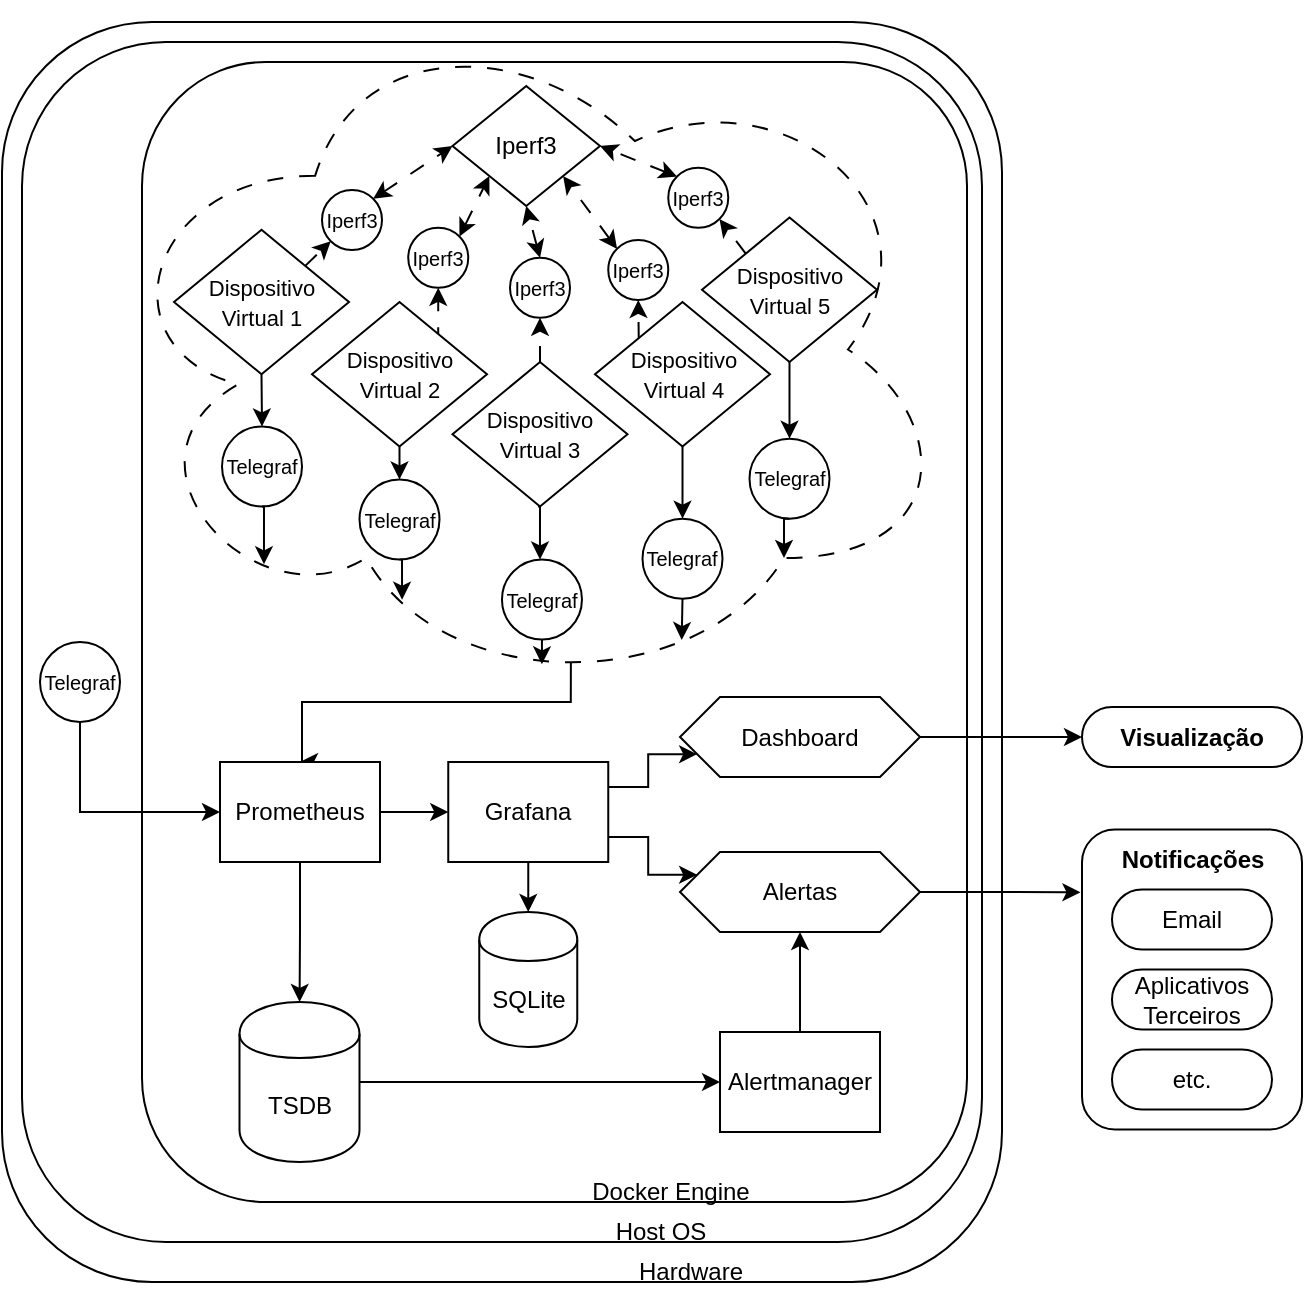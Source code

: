 <mxfile version="28.0.9">
  <diagram name="Page-1" id="xIOkTCL3K24IWR9tix57">
    <mxGraphModel dx="786" dy="711" grid="1" gridSize="10" guides="1" tooltips="1" connect="1" arrows="1" fold="1" page="1" pageScale="1" pageWidth="827" pageHeight="1169" math="0" shadow="0">
      <root>
        <mxCell id="0" />
        <mxCell id="1" style="" parent="0" />
        <mxCell id="3SZMAM52sG9_Gdmyh299-129" value="" style="rounded=1;whiteSpace=wrap;html=1;shadow=0;treeFolding=0;treeMoving=0;fixDash=0;collapsible=0;recursiveResize=1;expand=1;backgroundOutline=0;movableLabel=0;autosize=0;fixedWidth=0;comic=0;" parent="1" vertex="1">
          <mxGeometry x="240" y="470" width="500" height="630" as="geometry" />
        </mxCell>
        <mxCell id="3SZMAM52sG9_Gdmyh299-130" value="" style="rounded=1;whiteSpace=wrap;html=1;shadow=0;treeFolding=0;treeMoving=0;fixDash=0;collapsible=0;recursiveResize=1;expand=1;backgroundOutline=0;movableLabel=0;autosize=0;fixedWidth=0;comic=0;" parent="1" vertex="1">
          <mxGeometry x="250" y="480" width="480" height="600" as="geometry" />
        </mxCell>
        <mxCell id="3SZMAM52sG9_Gdmyh299-131" value="" style="rounded=1;whiteSpace=wrap;html=1;shadow=0;glass=0;perimeterSpacing=1;" parent="1" vertex="1">
          <mxGeometry x="310" y="490" width="412.5" height="570" as="geometry" />
        </mxCell>
        <mxCell id="3SZMAM52sG9_Gdmyh299-132" style="edgeStyle=orthogonalEdgeStyle;rounded=0;orthogonalLoop=1;jettySize=auto;html=1;exitX=0.55;exitY=0.95;exitDx=0;exitDy=0;exitPerimeter=0;entryX=0.5;entryY=0;entryDx=0;entryDy=0;shadow=0;" parent="1" source="3SZMAM52sG9_Gdmyh299-133" target="3SZMAM52sG9_Gdmyh299-136" edge="1">
          <mxGeometry relative="1" as="geometry">
            <Array as="points">
              <mxPoint x="524" y="810" />
              <mxPoint x="390" y="810" />
            </Array>
          </mxGeometry>
        </mxCell>
        <mxCell id="3SZMAM52sG9_Gdmyh299-133" value="" style="ellipse;shape=cloud;whiteSpace=wrap;html=1;rotation=0;dashed=1;dashPattern=8 8;shadow=0;" parent="1" vertex="1">
          <mxGeometry x="290" y="460" width="426.25" height="347.5" as="geometry" />
        </mxCell>
        <mxCell id="3SZMAM52sG9_Gdmyh299-135" style="edgeStyle=orthogonalEdgeStyle;rounded=0;orthogonalLoop=1;jettySize=auto;html=1;exitX=1;exitY=0.5;exitDx=0;exitDy=0;entryX=0;entryY=0.5;entryDx=0;entryDy=0;shadow=0;" parent="1" source="3SZMAM52sG9_Gdmyh299-136" target="3SZMAM52sG9_Gdmyh299-139" edge="1">
          <mxGeometry relative="1" as="geometry" />
        </mxCell>
        <mxCell id="NnatkJBT9xsz4FV3scjZ-44" style="edgeStyle=orthogonalEdgeStyle;rounded=0;orthogonalLoop=1;jettySize=auto;html=1;exitX=0.5;exitY=1;exitDx=0;exitDy=0;" parent="1" source="3SZMAM52sG9_Gdmyh299-136" target="3SZMAM52sG9_Gdmyh299-141" edge="1">
          <mxGeometry relative="1" as="geometry" />
        </mxCell>
        <mxCell id="3SZMAM52sG9_Gdmyh299-136" value="Prometheus" style="html=1;whiteSpace=wrap;shadow=0;" parent="1" vertex="1">
          <mxGeometry x="349" y="840" width="80" height="50" as="geometry" />
        </mxCell>
        <mxCell id="3SZMAM52sG9_Gdmyh299-137" style="edgeStyle=orthogonalEdgeStyle;rounded=0;orthogonalLoop=1;jettySize=auto;html=1;exitX=1;exitY=0.25;exitDx=0;exitDy=0;entryX=0;entryY=0.75;entryDx=0;entryDy=0;shadow=0;" parent="1" source="3SZMAM52sG9_Gdmyh299-139" target="3SZMAM52sG9_Gdmyh299-142" edge="1">
          <mxGeometry relative="1" as="geometry" />
        </mxCell>
        <mxCell id="3SZMAM52sG9_Gdmyh299-138" style="edgeStyle=orthogonalEdgeStyle;rounded=0;orthogonalLoop=1;jettySize=auto;html=1;exitX=1;exitY=0.75;exitDx=0;exitDy=0;entryX=0;entryY=0.25;entryDx=0;entryDy=0;shadow=0;" parent="1" source="3SZMAM52sG9_Gdmyh299-139" target="3SZMAM52sG9_Gdmyh299-144" edge="1">
          <mxGeometry relative="1" as="geometry" />
        </mxCell>
        <mxCell id="NnatkJBT9xsz4FV3scjZ-47" style="edgeStyle=orthogonalEdgeStyle;rounded=0;orthogonalLoop=1;jettySize=auto;html=1;exitX=0.5;exitY=1;exitDx=0;exitDy=0;entryX=0.5;entryY=0;entryDx=0;entryDy=0;" parent="1" source="3SZMAM52sG9_Gdmyh299-139" target="NnatkJBT9xsz4FV3scjZ-46" edge="1">
          <mxGeometry relative="1" as="geometry" />
        </mxCell>
        <mxCell id="3SZMAM52sG9_Gdmyh299-139" value="&lt;div&gt;Grafana&lt;/div&gt;" style="html=1;whiteSpace=wrap;shadow=0;" parent="1" vertex="1">
          <mxGeometry x="463.13" y="840" width="80" height="50" as="geometry" />
        </mxCell>
        <mxCell id="NnatkJBT9xsz4FV3scjZ-43" style="edgeStyle=orthogonalEdgeStyle;rounded=0;orthogonalLoop=1;jettySize=auto;html=1;exitX=1;exitY=0.5;exitDx=0;exitDy=0;" parent="1" source="3SZMAM52sG9_Gdmyh299-141" target="NnatkJBT9xsz4FV3scjZ-41" edge="1">
          <mxGeometry relative="1" as="geometry" />
        </mxCell>
        <mxCell id="3SZMAM52sG9_Gdmyh299-141" value="TSDB" style="shape=cylinder;whiteSpace=wrap;html=1;boundedLbl=1;backgroundOutline=1;shadow=0;" parent="1" vertex="1">
          <mxGeometry x="358.75" y="960" width="60" height="80" as="geometry" />
        </mxCell>
        <mxCell id="3SZMAM52sG9_Gdmyh299-142" value="&lt;div&gt;Dashboard&lt;/div&gt;" style="shape=hexagon;perimeter=hexagonPerimeter2;whiteSpace=wrap;html=1;fixedSize=1;shadow=0;" parent="1" vertex="1">
          <mxGeometry x="579" y="807.5" width="120" height="40" as="geometry" />
        </mxCell>
        <mxCell id="3SZMAM52sG9_Gdmyh299-144" value="&lt;div&gt;Alertas&lt;/div&gt;" style="shape=hexagon;perimeter=hexagonPerimeter2;whiteSpace=wrap;html=1;fixedSize=1;shadow=0;" parent="1" vertex="1">
          <mxGeometry x="579" y="885" width="120" height="40" as="geometry" />
        </mxCell>
        <mxCell id="3SZMAM52sG9_Gdmyh299-145" value="&lt;div&gt;Hardware&lt;/div&gt;" style="text;html=1;align=center;verticalAlign=middle;resizable=0;points=[];autosize=1;strokeColor=none;fillColor=none;shadow=0;" parent="1" vertex="1">
          <mxGeometry x="544" y="1080" width="80" height="30" as="geometry" />
        </mxCell>
        <mxCell id="3SZMAM52sG9_Gdmyh299-146" value="Host OS" style="text;html=1;align=center;verticalAlign=middle;resizable=0;points=[];autosize=1;strokeColor=none;fillColor=none;shadow=0;" parent="1" vertex="1">
          <mxGeometry x="534" y="1060" width="70" height="30" as="geometry" />
        </mxCell>
        <mxCell id="3SZMAM52sG9_Gdmyh299-147" value="&lt;div&gt;&lt;b&gt;Visualização&lt;/b&gt;&lt;/div&gt;" style="html=1;dashed=0;whiteSpace=wrap;shape=mxgraph.dfd.start;shadow=0;" parent="1" vertex="1">
          <mxGeometry x="780" y="812.5" width="110" height="30" as="geometry" />
        </mxCell>
        <mxCell id="3SZMAM52sG9_Gdmyh299-148" style="edgeStyle=orthogonalEdgeStyle;rounded=0;orthogonalLoop=1;jettySize=auto;html=1;exitX=1;exitY=0.5;exitDx=0;exitDy=0;entryX=0;entryY=0.5;entryDx=0;entryDy=0;entryPerimeter=0;shadow=0;" parent="1" source="3SZMAM52sG9_Gdmyh299-142" target="3SZMAM52sG9_Gdmyh299-147" edge="1">
          <mxGeometry relative="1" as="geometry" />
        </mxCell>
        <mxCell id="3SZMAM52sG9_Gdmyh299-149" value="&lt;div&gt;Docker Engine&lt;/div&gt;" style="text;html=1;align=center;verticalAlign=middle;resizable=0;points=[];autosize=1;strokeColor=none;fillColor=none;shadow=0;" parent="1" vertex="1">
          <mxGeometry x="524" y="1040" width="100" height="30" as="geometry" />
        </mxCell>
        <mxCell id="3SZMAM52sG9_Gdmyh299-151" value="" style="rounded=1;whiteSpace=wrap;html=1;shadow=0;glass=0;perimeterSpacing=1;" parent="1" vertex="1">
          <mxGeometry x="780" y="873.75" width="110" height="150" as="geometry" />
        </mxCell>
        <mxCell id="3SZMAM52sG9_Gdmyh299-152" value="Email" style="html=1;dashed=0;whiteSpace=wrap;shape=mxgraph.dfd.start;shadow=0;" parent="1" vertex="1">
          <mxGeometry x="795" y="903.75" width="80" height="30" as="geometry" />
        </mxCell>
        <mxCell id="3SZMAM52sG9_Gdmyh299-153" value="&lt;div&gt;Aplicativos Terceiros&lt;/div&gt;" style="html=1;dashed=0;whiteSpace=wrap;shape=mxgraph.dfd.start;shadow=0;" parent="1" vertex="1">
          <mxGeometry x="795" y="943.75" width="80" height="30" as="geometry" />
        </mxCell>
        <mxCell id="3SZMAM52sG9_Gdmyh299-154" value="&lt;div&gt;etc.&lt;/div&gt;" style="html=1;dashed=0;whiteSpace=wrap;shape=mxgraph.dfd.start;shadow=0;" parent="1" vertex="1">
          <mxGeometry x="795" y="983.75" width="80" height="30" as="geometry" />
        </mxCell>
        <mxCell id="3SZMAM52sG9_Gdmyh299-155" value="&lt;div&gt;&lt;b&gt;Notificações&lt;/b&gt;&lt;/div&gt;" style="text;html=1;align=center;verticalAlign=middle;resizable=0;points=[];autosize=1;strokeColor=none;fillColor=none;shadow=0;" parent="1" vertex="1">
          <mxGeometry x="790" y="873.75" width="90" height="30" as="geometry" />
        </mxCell>
        <mxCell id="NnatkJBT9xsz4FV3scjZ-24" style="edgeStyle=orthogonalEdgeStyle;rounded=0;orthogonalLoop=1;jettySize=auto;html=1;exitX=0.5;exitY=1;exitDx=0;exitDy=0;entryX=0.5;entryY=0;entryDx=0;entryDy=0;" parent="1" source="3SZMAM52sG9_Gdmyh299-159" target="NnatkJBT9xsz4FV3scjZ-18" edge="1">
          <mxGeometry relative="1" as="geometry" />
        </mxCell>
        <mxCell id="NnatkJBT9xsz4FV3scjZ-54" style="rounded=0;orthogonalLoop=1;jettySize=auto;html=1;exitX=1;exitY=0;exitDx=0;exitDy=0;entryX=0;entryY=1;entryDx=0;entryDy=0;dashed=1;dashPattern=8 8;" parent="1" source="3SZMAM52sG9_Gdmyh299-159" target="NnatkJBT9xsz4FV3scjZ-49" edge="1">
          <mxGeometry relative="1" as="geometry" />
        </mxCell>
        <mxCell id="3SZMAM52sG9_Gdmyh299-159" value="&lt;font style=&quot;font-size: 11px;&quot;&gt;Dispositivo Virtual 1&lt;/font&gt;" style="rhombus;whiteSpace=wrap;html=1;shadow=0;" parent="1" vertex="1">
          <mxGeometry x="326" y="573.89" width="87.5" height="72.22" as="geometry" />
        </mxCell>
        <mxCell id="NnatkJBT9xsz4FV3scjZ-40" style="edgeStyle=orthogonalEdgeStyle;rounded=0;orthogonalLoop=1;jettySize=auto;html=1;exitX=0.5;exitY=1;exitDx=0;exitDy=0;entryX=0;entryY=0.5;entryDx=0;entryDy=0;" parent="1" source="NnatkJBT9xsz4FV3scjZ-1" target="3SZMAM52sG9_Gdmyh299-136" edge="1">
          <mxGeometry relative="1" as="geometry" />
        </mxCell>
        <mxCell id="NnatkJBT9xsz4FV3scjZ-1" value="Telegraf" style="ellipse;whiteSpace=wrap;html=1;aspect=fixed;shadow=0;fontSize=10;" parent="1" vertex="1">
          <mxGeometry x="259" y="780" width="40" height="40" as="geometry" />
        </mxCell>
        <mxCell id="NnatkJBT9xsz4FV3scjZ-25" style="edgeStyle=orthogonalEdgeStyle;rounded=0;orthogonalLoop=1;jettySize=auto;html=1;exitX=0.5;exitY=1;exitDx=0;exitDy=0;entryX=0.5;entryY=0;entryDx=0;entryDy=0;" parent="1" source="NnatkJBT9xsz4FV3scjZ-2" target="NnatkJBT9xsz4FV3scjZ-20" edge="1">
          <mxGeometry relative="1" as="geometry" />
        </mxCell>
        <mxCell id="NnatkJBT9xsz4FV3scjZ-55" style="edgeStyle=orthogonalEdgeStyle;rounded=0;orthogonalLoop=1;jettySize=auto;html=1;exitX=1;exitY=0;exitDx=0;exitDy=0;entryX=0.5;entryY=1;entryDx=0;entryDy=0;dashed=1;dashPattern=8 8;" parent="1" source="NnatkJBT9xsz4FV3scjZ-2" target="NnatkJBT9xsz4FV3scjZ-50" edge="1">
          <mxGeometry relative="1" as="geometry" />
        </mxCell>
        <mxCell id="NnatkJBT9xsz4FV3scjZ-2" value="&lt;font style=&quot;font-size: 11px;&quot;&gt;Dispositivo Virtual 2&lt;/font&gt;" style="rhombus;whiteSpace=wrap;html=1;shadow=0;" parent="1" vertex="1">
          <mxGeometry x="395" y="610" width="87.5" height="72.22" as="geometry" />
        </mxCell>
        <mxCell id="NnatkJBT9xsz4FV3scjZ-63" style="edgeStyle=orthogonalEdgeStyle;rounded=0;orthogonalLoop=1;jettySize=auto;html=1;exitX=0.5;exitY=0;exitDx=0;exitDy=0;entryX=0.5;entryY=1;entryDx=0;entryDy=0;dashed=1;dashPattern=8 8;" parent="1" source="NnatkJBT9xsz4FV3scjZ-3" target="NnatkJBT9xsz4FV3scjZ-51" edge="1">
          <mxGeometry relative="1" as="geometry" />
        </mxCell>
        <mxCell id="NnatkJBT9xsz4FV3scjZ-65" style="edgeStyle=orthogonalEdgeStyle;rounded=0;orthogonalLoop=1;jettySize=auto;html=1;exitX=0.5;exitY=1;exitDx=0;exitDy=0;entryX=0.5;entryY=0;entryDx=0;entryDy=0;" parent="1" edge="1">
          <mxGeometry relative="1" as="geometry">
            <mxPoint x="508" y="712.22" as="sourcePoint" />
            <mxPoint x="508.99" y="738.75" as="targetPoint" />
          </mxGeometry>
        </mxCell>
        <mxCell id="NnatkJBT9xsz4FV3scjZ-3" value="&lt;font style=&quot;font-size: 11px;&quot;&gt;Dispositivo Virtual 3&lt;/font&gt;" style="rhombus;whiteSpace=wrap;html=1;shadow=0;" parent="1" vertex="1">
          <mxGeometry x="465.25" y="640" width="87.5" height="72.22" as="geometry" />
        </mxCell>
        <mxCell id="NnatkJBT9xsz4FV3scjZ-29" style="edgeStyle=orthogonalEdgeStyle;rounded=0;orthogonalLoop=1;jettySize=auto;html=1;exitX=0.5;exitY=1;exitDx=0;exitDy=0;entryX=0.5;entryY=0;entryDx=0;entryDy=0;" parent="1" source="NnatkJBT9xsz4FV3scjZ-4" target="NnatkJBT9xsz4FV3scjZ-19" edge="1">
          <mxGeometry relative="1" as="geometry" />
        </mxCell>
        <mxCell id="NnatkJBT9xsz4FV3scjZ-58" style="rounded=0;orthogonalLoop=1;jettySize=auto;html=1;exitX=0;exitY=0;exitDx=0;exitDy=0;entryX=1;entryY=1;entryDx=0;entryDy=0;dashed=1;dashPattern=8 8;" parent="1" source="NnatkJBT9xsz4FV3scjZ-4" target="NnatkJBT9xsz4FV3scjZ-53" edge="1">
          <mxGeometry relative="1" as="geometry" />
        </mxCell>
        <mxCell id="NnatkJBT9xsz4FV3scjZ-4" value="&lt;font style=&quot;font-size: 11px;&quot;&gt;Dispositivo Virtual 5&lt;/font&gt;" style="rhombus;whiteSpace=wrap;html=1;shadow=0;" parent="1" vertex="1">
          <mxGeometry x="590" y="567.78" width="87.5" height="72.22" as="geometry" />
        </mxCell>
        <mxCell id="NnatkJBT9xsz4FV3scjZ-28" style="edgeStyle=orthogonalEdgeStyle;rounded=0;orthogonalLoop=1;jettySize=auto;html=1;exitX=0.5;exitY=1;exitDx=0;exitDy=0;entryX=0.5;entryY=0;entryDx=0;entryDy=0;" parent="1" source="NnatkJBT9xsz4FV3scjZ-5" target="NnatkJBT9xsz4FV3scjZ-21" edge="1">
          <mxGeometry relative="1" as="geometry" />
        </mxCell>
        <mxCell id="NnatkJBT9xsz4FV3scjZ-57" style="edgeStyle=orthogonalEdgeStyle;rounded=0;orthogonalLoop=1;jettySize=auto;html=1;exitX=0;exitY=0;exitDx=0;exitDy=0;entryX=0.5;entryY=1;entryDx=0;entryDy=0;dashed=1;dashPattern=8 8;" parent="1" source="NnatkJBT9xsz4FV3scjZ-5" target="NnatkJBT9xsz4FV3scjZ-52" edge="1">
          <mxGeometry relative="1" as="geometry" />
        </mxCell>
        <mxCell id="NnatkJBT9xsz4FV3scjZ-5" value="&lt;div&gt;&lt;font style=&quot;font-size: 11px;&quot;&gt;Dispositivo Virtual 4&lt;/font&gt;&lt;/div&gt;" style="rhombus;whiteSpace=wrap;html=1;shadow=0;" parent="1" vertex="1">
          <mxGeometry x="536.5" y="610" width="87.5" height="72.22" as="geometry" />
        </mxCell>
        <mxCell id="NnatkJBT9xsz4FV3scjZ-14" value="Iperf3" style="rhombus;whiteSpace=wrap;html=1;shadow=0;" parent="1" vertex="1">
          <mxGeometry x="465.25" y="502" width="73.75" height="60" as="geometry" />
        </mxCell>
        <mxCell id="NnatkJBT9xsz4FV3scjZ-17" value="Telegraf" style="ellipse;whiteSpace=wrap;html=1;aspect=fixed;shadow=0;fontSize=10;" parent="1" vertex="1">
          <mxGeometry x="489.99" y="738.75" width="40" height="40" as="geometry" />
        </mxCell>
        <mxCell id="NnatkJBT9xsz4FV3scjZ-18" value="Telegraf" style="ellipse;whiteSpace=wrap;html=1;aspect=fixed;shadow=0;fontSize=10;" parent="1" vertex="1">
          <mxGeometry x="350" y="672.22" width="40" height="40" as="geometry" />
        </mxCell>
        <mxCell id="NnatkJBT9xsz4FV3scjZ-19" value="Telegraf" style="ellipse;whiteSpace=wrap;html=1;aspect=fixed;shadow=0;fontSize=10;" parent="1" vertex="1">
          <mxGeometry x="613.75" y="678.33" width="40" height="40" as="geometry" />
        </mxCell>
        <mxCell id="NnatkJBT9xsz4FV3scjZ-20" value="Telegraf" style="ellipse;whiteSpace=wrap;html=1;aspect=fixed;shadow=0;fontSize=10;" parent="1" vertex="1">
          <mxGeometry x="418.75" y="698.75" width="40" height="40" as="geometry" />
        </mxCell>
        <mxCell id="NnatkJBT9xsz4FV3scjZ-21" value="Telegraf" style="ellipse;whiteSpace=wrap;html=1;aspect=fixed;shadow=0;fontSize=10;" parent="1" vertex="1">
          <mxGeometry x="560.25" y="718.33" width="40" height="40" as="geometry" />
        </mxCell>
        <mxCell id="NnatkJBT9xsz4FV3scjZ-31" style="edgeStyle=orthogonalEdgeStyle;rounded=0;orthogonalLoop=1;jettySize=auto;html=1;exitX=0.5;exitY=1;exitDx=0;exitDy=0;entryX=0.19;entryY=0.809;entryDx=0;entryDy=0;entryPerimeter=0;" parent="1" source="NnatkJBT9xsz4FV3scjZ-18" target="3SZMAM52sG9_Gdmyh299-133" edge="1">
          <mxGeometry relative="1" as="geometry" />
        </mxCell>
        <mxCell id="NnatkJBT9xsz4FV3scjZ-33" style="edgeStyle=orthogonalEdgeStyle;rounded=0;orthogonalLoop=1;jettySize=auto;html=1;exitX=0.5;exitY=1;exitDx=0;exitDy=0;entryX=0.352;entryY=0.86;entryDx=0;entryDy=0;entryPerimeter=0;" parent="1" source="NnatkJBT9xsz4FV3scjZ-20" target="3SZMAM52sG9_Gdmyh299-133" edge="1">
          <mxGeometry relative="1" as="geometry" />
        </mxCell>
        <mxCell id="NnatkJBT9xsz4FV3scjZ-35" style="edgeStyle=orthogonalEdgeStyle;rounded=0;orthogonalLoop=1;jettySize=auto;html=1;exitX=0.5;exitY=1;exitDx=0;exitDy=0;entryX=0.68;entryY=0.918;entryDx=0;entryDy=0;entryPerimeter=0;" parent="1" source="NnatkJBT9xsz4FV3scjZ-21" target="3SZMAM52sG9_Gdmyh299-133" edge="1">
          <mxGeometry relative="1" as="geometry" />
        </mxCell>
        <mxCell id="NnatkJBT9xsz4FV3scjZ-37" style="edgeStyle=orthogonalEdgeStyle;rounded=0;orthogonalLoop=1;jettySize=auto;html=1;exitX=0.5;exitY=1;exitDx=0;exitDy=0;entryX=0.516;entryY=0.953;entryDx=0;entryDy=0;entryPerimeter=0;" parent="1" source="NnatkJBT9xsz4FV3scjZ-17" target="3SZMAM52sG9_Gdmyh299-133" edge="1">
          <mxGeometry relative="1" as="geometry" />
        </mxCell>
        <mxCell id="NnatkJBT9xsz4FV3scjZ-39" style="edgeStyle=orthogonalEdgeStyle;rounded=0;orthogonalLoop=1;jettySize=auto;html=1;exitX=0.5;exitY=1;exitDx=0;exitDy=0;entryX=0.8;entryY=0.8;entryDx=0;entryDy=0;entryPerimeter=0;" parent="1" source="NnatkJBT9xsz4FV3scjZ-19" target="3SZMAM52sG9_Gdmyh299-133" edge="1">
          <mxGeometry relative="1" as="geometry" />
        </mxCell>
        <mxCell id="NnatkJBT9xsz4FV3scjZ-45" style="edgeStyle=orthogonalEdgeStyle;rounded=0;orthogonalLoop=1;jettySize=auto;html=1;exitX=0.5;exitY=0;exitDx=0;exitDy=0;entryX=0.5;entryY=1;entryDx=0;entryDy=0;" parent="1" source="NnatkJBT9xsz4FV3scjZ-41" target="3SZMAM52sG9_Gdmyh299-144" edge="1">
          <mxGeometry relative="1" as="geometry" />
        </mxCell>
        <mxCell id="NnatkJBT9xsz4FV3scjZ-41" value="Alertmanager" style="html=1;whiteSpace=wrap;shadow=0;" parent="1" vertex="1">
          <mxGeometry x="599" y="975" width="80" height="50" as="geometry" />
        </mxCell>
        <mxCell id="NnatkJBT9xsz4FV3scjZ-46" value="SQLite" style="shape=cylinder;whiteSpace=wrap;html=1;boundedLbl=1;backgroundOutline=1;shadow=0;" parent="1" vertex="1">
          <mxGeometry x="478.63" y="915" width="49" height="67.5" as="geometry" />
        </mxCell>
        <mxCell id="NnatkJBT9xsz4FV3scjZ-66" style="rounded=0;orthogonalLoop=1;jettySize=auto;html=1;exitX=1;exitY=0;exitDx=0;exitDy=0;entryX=0;entryY=0.5;entryDx=0;entryDy=0;flowAnimation=0;curved=0;dashed=1;startArrow=classic;startFill=1;dashPattern=8 8;" parent="1" source="NnatkJBT9xsz4FV3scjZ-49" target="NnatkJBT9xsz4FV3scjZ-14" edge="1">
          <mxGeometry relative="1" as="geometry" />
        </mxCell>
        <mxCell id="NnatkJBT9xsz4FV3scjZ-49" value="Iperf3" style="ellipse;whiteSpace=wrap;html=1;aspect=fixed;shadow=0;fontSize=10;" parent="1" vertex="1">
          <mxGeometry x="400" y="554" width="30" height="30" as="geometry" />
        </mxCell>
        <mxCell id="NnatkJBT9xsz4FV3scjZ-67" style="rounded=0;orthogonalLoop=1;jettySize=auto;html=1;exitX=1;exitY=0;exitDx=0;exitDy=0;entryX=0;entryY=1;entryDx=0;entryDy=0;flowAnimation=0;curved=0;dashed=1;startArrow=classic;startFill=1;dashPattern=8 8;" parent="1" source="NnatkJBT9xsz4FV3scjZ-50" target="NnatkJBT9xsz4FV3scjZ-14" edge="1">
          <mxGeometry relative="1" as="geometry" />
        </mxCell>
        <mxCell id="NnatkJBT9xsz4FV3scjZ-50" value="Iperf3" style="ellipse;whiteSpace=wrap;html=1;aspect=fixed;shadow=0;fontSize=10;" parent="1" vertex="1">
          <mxGeometry x="443.12" y="572.89" width="30" height="30" as="geometry" />
        </mxCell>
        <mxCell id="NnatkJBT9xsz4FV3scjZ-68" style="rounded=0;orthogonalLoop=1;jettySize=auto;html=1;exitX=0.5;exitY=0;exitDx=0;exitDy=0;entryX=0.5;entryY=1;entryDx=0;entryDy=0;flowAnimation=0;curved=0;dashed=1;startArrow=classic;startFill=1;dashPattern=8 8;" parent="1" source="NnatkJBT9xsz4FV3scjZ-51" target="NnatkJBT9xsz4FV3scjZ-14" edge="1">
          <mxGeometry relative="1" as="geometry" />
        </mxCell>
        <mxCell id="NnatkJBT9xsz4FV3scjZ-51" value="Iperf3" style="ellipse;whiteSpace=wrap;html=1;aspect=fixed;shadow=0;fontSize=10;" parent="1" vertex="1">
          <mxGeometry x="494" y="587.89" width="30" height="30" as="geometry" />
        </mxCell>
        <mxCell id="NnatkJBT9xsz4FV3scjZ-69" style="rounded=0;orthogonalLoop=1;jettySize=auto;html=1;exitX=0;exitY=0;exitDx=0;exitDy=0;entryX=1;entryY=1;entryDx=0;entryDy=0;flowAnimation=0;curved=0;dashed=1;startArrow=classic;startFill=1;dashPattern=8 8;" parent="1" source="NnatkJBT9xsz4FV3scjZ-52" target="NnatkJBT9xsz4FV3scjZ-14" edge="1">
          <mxGeometry relative="1" as="geometry" />
        </mxCell>
        <mxCell id="NnatkJBT9xsz4FV3scjZ-52" value="Iperf3" style="ellipse;whiteSpace=wrap;html=1;aspect=fixed;shadow=0;fontSize=10;" parent="1" vertex="1">
          <mxGeometry x="543.13" y="579" width="30" height="30" as="geometry" />
        </mxCell>
        <mxCell id="NnatkJBT9xsz4FV3scjZ-70" style="rounded=0;orthogonalLoop=1;jettySize=auto;html=1;exitX=0;exitY=0;exitDx=0;exitDy=0;entryX=1;entryY=0.5;entryDx=0;entryDy=0;flowAnimation=0;curved=0;dashed=1;startArrow=classic;startFill=1;dashPattern=8 8;" parent="1" source="NnatkJBT9xsz4FV3scjZ-53" target="NnatkJBT9xsz4FV3scjZ-14" edge="1">
          <mxGeometry relative="1" as="geometry" />
        </mxCell>
        <mxCell id="NnatkJBT9xsz4FV3scjZ-53" value="Iperf3" style="ellipse;whiteSpace=wrap;html=1;aspect=fixed;shadow=0;fontSize=10;" parent="1" vertex="1">
          <mxGeometry x="573.13" y="542.89" width="30" height="30" as="geometry" />
        </mxCell>
        <mxCell id="7DoHHPpg7aaA5cZfHPbh-3" style="edgeStyle=orthogonalEdgeStyle;rounded=0;orthogonalLoop=1;jettySize=auto;html=1;exitX=1;exitY=0.5;exitDx=0;exitDy=0;entryX=0.002;entryY=0.213;entryDx=0;entryDy=0;entryPerimeter=0;" edge="1" parent="1" source="3SZMAM52sG9_Gdmyh299-144" target="3SZMAM52sG9_Gdmyh299-151">
          <mxGeometry relative="1" as="geometry" />
        </mxCell>
      </root>
    </mxGraphModel>
  </diagram>
</mxfile>
